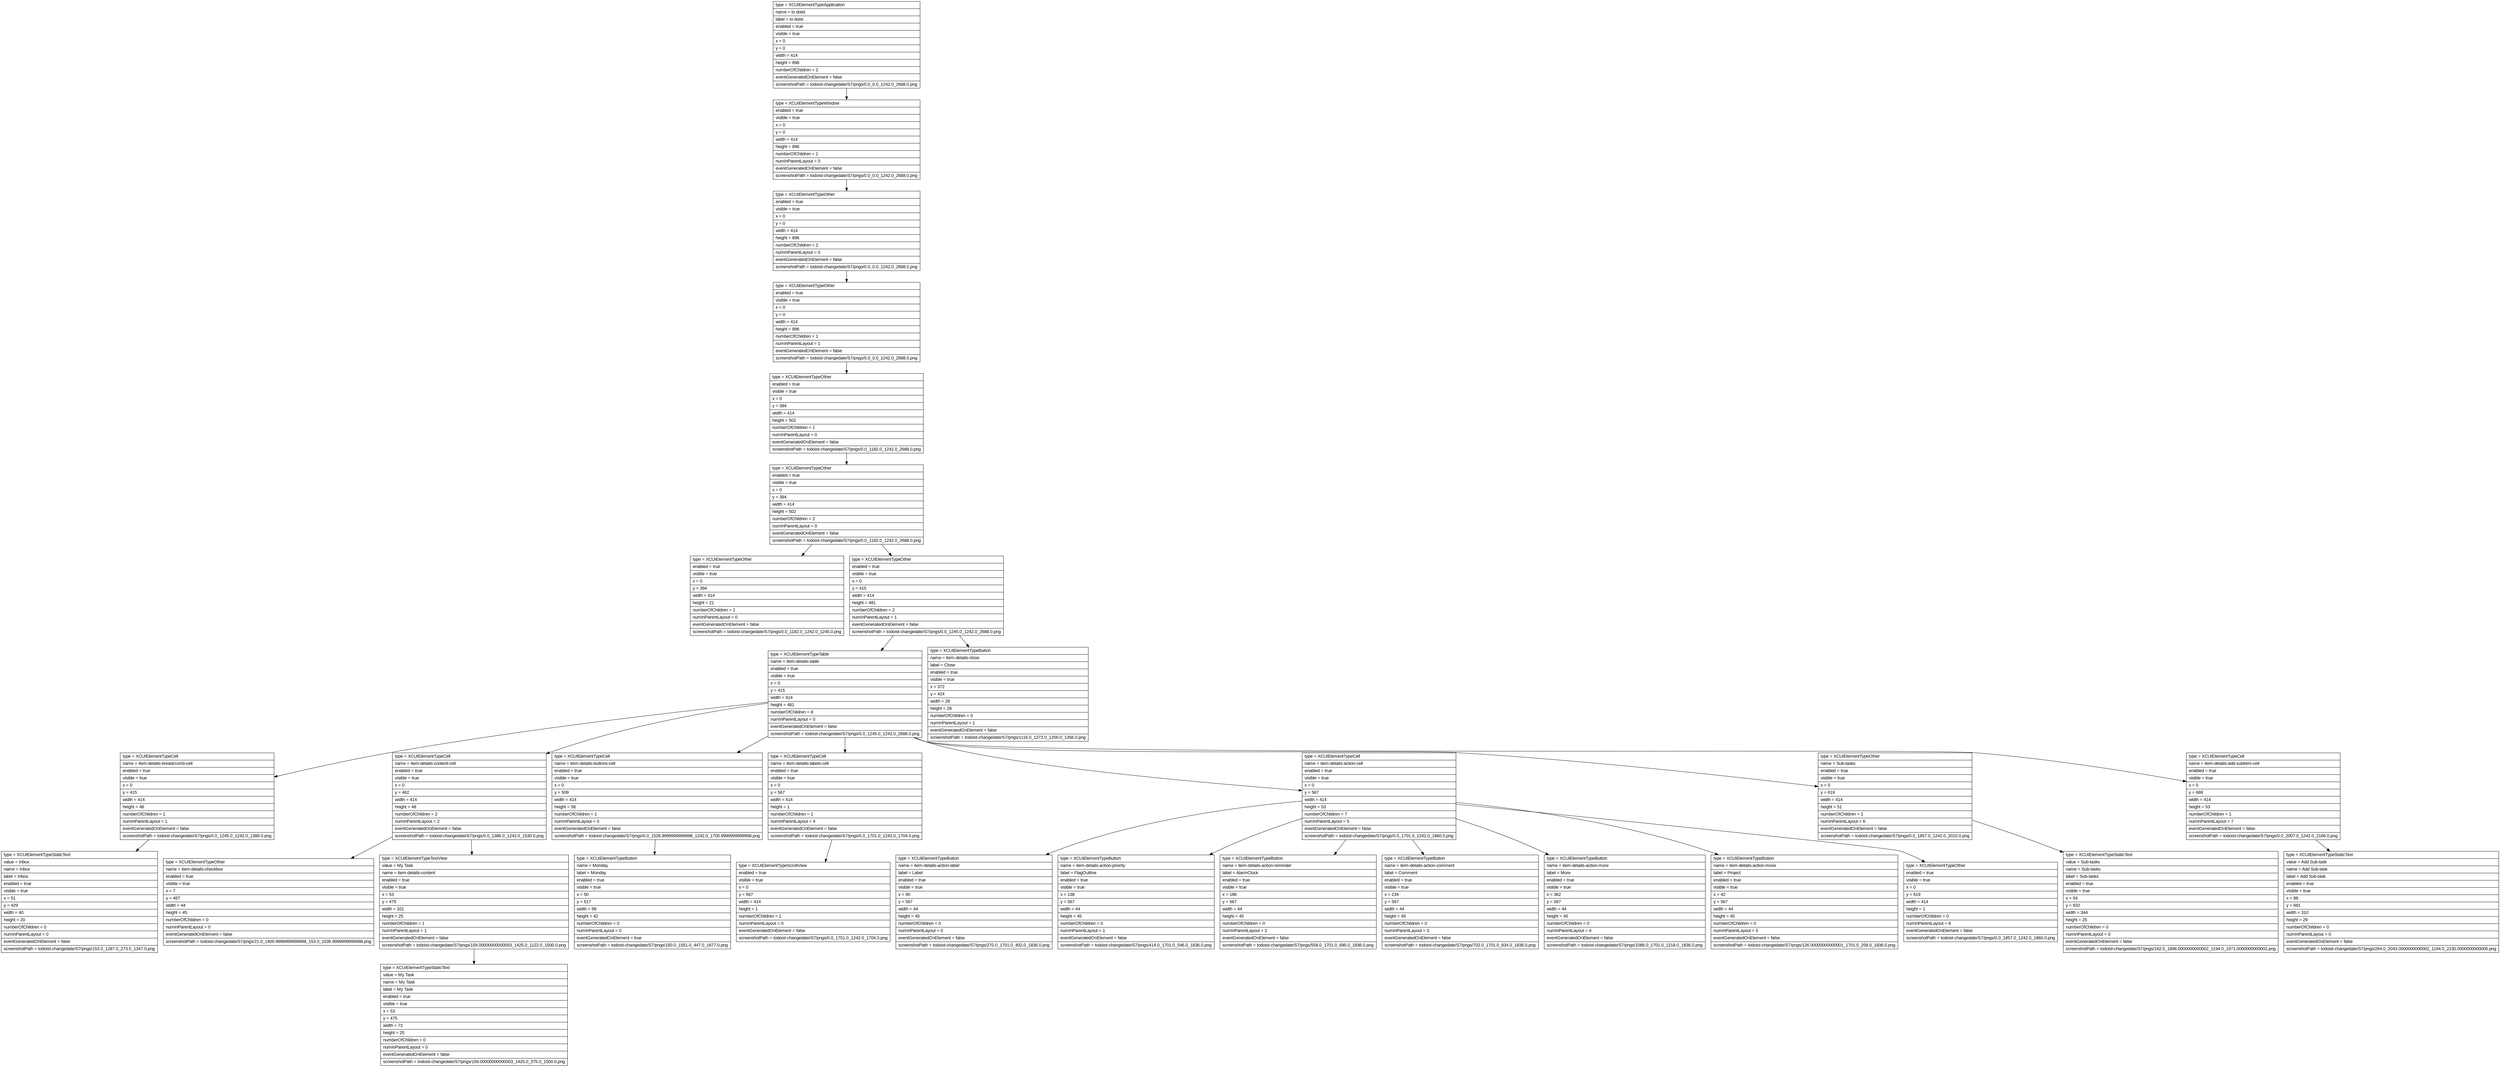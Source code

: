 digraph Layout {

	node [shape=record fontname=Arial];

	0	[label="{type = XCUIElementTypeApplication\l|name = to doist\l|label = to doist\l|enabled = true\l|visible = true\l|x = 0\l|y = 0\l|width = 414\l|height = 896\l|numberOfChildren = 2\l|eventGeneratedOnElement = false \l|screenshotPath = todoist-changedate/S7/pngs/0.0_0.0_1242.0_2688.0.png\l}"]
	1	[label="{type = XCUIElementTypeWindow\l|enabled = true\l|visible = true\l|x = 0\l|y = 0\l|width = 414\l|height = 896\l|numberOfChildren = 1\l|numInParentLayout = 0\l|eventGeneratedOnElement = false \l|screenshotPath = todoist-changedate/S7/pngs/0.0_0.0_1242.0_2688.0.png\l}"]
	2	[label="{type = XCUIElementTypeOther\l|enabled = true\l|visible = true\l|x = 0\l|y = 0\l|width = 414\l|height = 896\l|numberOfChildren = 2\l|numInParentLayout = 0\l|eventGeneratedOnElement = false \l|screenshotPath = todoist-changedate/S7/pngs/0.0_0.0_1242.0_2688.0.png\l}"]
	3	[label="{type = XCUIElementTypeOther\l|enabled = true\l|visible = true\l|x = 0\l|y = 0\l|width = 414\l|height = 896\l|numberOfChildren = 1\l|numInParentLayout = 1\l|eventGeneratedOnElement = false \l|screenshotPath = todoist-changedate/S7/pngs/0.0_0.0_1242.0_2688.0.png\l}"]
	4	[label="{type = XCUIElementTypeOther\l|enabled = true\l|visible = true\l|x = 0\l|y = 394\l|width = 414\l|height = 502\l|numberOfChildren = 1\l|numInParentLayout = 0\l|eventGeneratedOnElement = false \l|screenshotPath = todoist-changedate/S7/pngs/0.0_1182.0_1242.0_2688.0.png\l}"]
	5	[label="{type = XCUIElementTypeOther\l|enabled = true\l|visible = true\l|x = 0\l|y = 394\l|width = 414\l|height = 502\l|numberOfChildren = 2\l|numInParentLayout = 0\l|eventGeneratedOnElement = false \l|screenshotPath = todoist-changedate/S7/pngs/0.0_1182.0_1242.0_2688.0.png\l}"]
	6	[label="{type = XCUIElementTypeOther\l|enabled = true\l|visible = true\l|x = 0\l|y = 394\l|width = 414\l|height = 21\l|numberOfChildren = 1\l|numInParentLayout = 0\l|eventGeneratedOnElement = false \l|screenshotPath = todoist-changedate/S7/pngs/0.0_1182.0_1242.0_1245.0.png\l}"]
	7	[label="{type = XCUIElementTypeOther\l|enabled = true\l|visible = true\l|x = 0\l|y = 415\l|width = 414\l|height = 481\l|numberOfChildren = 2\l|numInParentLayout = 1\l|eventGeneratedOnElement = false \l|screenshotPath = todoist-changedate/S7/pngs/0.0_1245.0_1242.0_2688.0.png\l}"]
	8	[label="{type = XCUIElementTypeTable\l|name = item-details-table\l|enabled = true\l|visible = true\l|x = 0\l|y = 415\l|width = 414\l|height = 481\l|numberOfChildren = 8\l|numInParentLayout = 0\l|eventGeneratedOnElement = false \l|screenshotPath = todoist-changedate/S7/pngs/0.0_1245.0_1242.0_2688.0.png\l}"]
	9	[label="{type = XCUIElementTypeButton\l|name = item-details-close\l|label = Close\l|enabled = true\l|visible = true\l|x = 372\l|y = 424\l|width = 28\l|height = 28\l|numberOfChildren = 0\l|numInParentLayout = 1\l|eventGeneratedOnElement = false \l|screenshotPath = todoist-changedate/S7/pngs/1116.0_1272.0_1200.0_1356.0.png\l}"]
	10	[label="{type = XCUIElementTypeCell\l|name = item-details-breadcrumb-cell\l|enabled = true\l|visible = true\l|x = 0\l|y = 415\l|width = 414\l|height = 48\l|numberOfChildren = 1\l|numInParentLayout = 1\l|eventGeneratedOnElement = false \l|screenshotPath = todoist-changedate/S7/pngs/0.0_1245.0_1242.0_1389.0.png\l}"]
	11	[label="{type = XCUIElementTypeCell\l|name = item-details-content-cell\l|enabled = true\l|visible = true\l|x = 0\l|y = 462\l|width = 414\l|height = 48\l|numberOfChildren = 2\l|numInParentLayout = 2\l|eventGeneratedOnElement = false \l|screenshotPath = todoist-changedate/S7/pngs/0.0_1386.0_1242.0_1530.0.png\l}"]
	12	[label="{type = XCUIElementTypeCell\l|name = item-details-buttons-cell\l|enabled = true\l|visible = true\l|x = 0\l|y = 509\l|width = 414\l|height = 58\l|numberOfChildren = 1\l|numInParentLayout = 3\l|eventGeneratedOnElement = false \l|screenshotPath = todoist-changedate/S7/pngs/0.0_1526.9999999999998_1242.0_1700.9999999999998.png\l}"]
	13	[label="{type = XCUIElementTypeCell\l|name = item-details-labels-cell\l|enabled = true\l|visible = true\l|x = 0\l|y = 567\l|width = 414\l|height = 1\l|numberOfChildren = 1\l|numInParentLayout = 4\l|eventGeneratedOnElement = false \l|screenshotPath = todoist-changedate/S7/pngs/0.0_1701.0_1242.0_1704.0.png\l}"]
	14	[label="{type = XCUIElementTypeCell\l|name = item-details-action-cell\l|enabled = true\l|visible = true\l|x = 0\l|y = 567\l|width = 414\l|height = 53\l|numberOfChildren = 7\l|numInParentLayout = 5\l|eventGeneratedOnElement = false \l|screenshotPath = todoist-changedate/S7/pngs/0.0_1701.0_1242.0_1860.0.png\l}"]
	15	[label="{type = XCUIElementTypeOther\l|name = Sub-tasks\l|enabled = true\l|visible = true\l|x = 0\l|y = 619\l|width = 414\l|height = 51\l|numberOfChildren = 1\l|numInParentLayout = 6\l|eventGeneratedOnElement = false \l|screenshotPath = todoist-changedate/S7/pngs/0.0_1857.0_1242.0_2010.0.png\l}"]
	16	[label="{type = XCUIElementTypeCell\l|name = item-details-add-subitem-cell\l|enabled = true\l|visible = true\l|x = 0\l|y = 669\l|width = 414\l|height = 53\l|numberOfChildren = 1\l|numInParentLayout = 7\l|eventGeneratedOnElement = false \l|screenshotPath = todoist-changedate/S7/pngs/0.0_2007.0_1242.0_2166.0.png\l}"]
	17	[label="{type = XCUIElementTypeStaticText\l|value = Inbox\l|name = Inbox\l|label = Inbox\l|enabled = true\l|visible = true\l|x = 51\l|y = 429\l|width = 40\l|height = 20\l|numberOfChildren = 0\l|numInParentLayout = 0\l|eventGeneratedOnElement = false \l|screenshotPath = todoist-changedate/S7/pngs/153.0_1287.0_273.0_1347.0.png\l}"]
	18	[label="{type = XCUIElementTypeOther\l|name = item-details-checkbox\l|enabled = true\l|visible = true\l|x = 7\l|y = 467\l|width = 44\l|height = 45\l|numberOfChildren = 0\l|numInParentLayout = 0\l|eventGeneratedOnElement = false \l|screenshotPath = todoist-changedate/S7/pngs/21.0_1400.9999999999998_153.0_1535.9999999999998.png\l}"]
	19	[label="{type = XCUIElementTypeTextView\l|value = My Task\l|name = item-details-content\l|enabled = true\l|visible = true\l|x = 53\l|y = 475\l|width = 321\l|height = 25\l|numberOfChildren = 1\l|numInParentLayout = 1\l|eventGeneratedOnElement = false \l|screenshotPath = todoist-changedate/S7/pngs/159.00000000000003_1425.0_1122.0_1500.0.png\l}"]
	20	[label="{type = XCUIElementTypeButton\l|name = Monday\l|label = Monday\l|enabled = true\l|visible = true\l|x = 50\l|y = 517\l|width = 99\l|height = 42\l|numberOfChildren = 0\l|numInParentLayout = 0\l|eventGeneratedOnElement = true \l|screenshotPath = todoist-changedate/S7/pngs/150.0_1551.0_447.0_1677.0.png\l}"]
	21	[label="{type = XCUIElementTypeScrollView\l|enabled = true\l|visible = true\l|x = 0\l|y = 567\l|width = 414\l|height = 1\l|numberOfChildren = 1\l|numInParentLayout = 0\l|eventGeneratedOnElement = false \l|screenshotPath = todoist-changedate/S7/pngs/0.0_1701.0_1242.0_1704.0.png\l}"]
	22	[label="{type = XCUIElementTypeButton\l|name = item-details-action-label\l|label = Label\l|enabled = true\l|visible = true\l|x = 90\l|y = 567\l|width = 44\l|height = 45\l|numberOfChildren = 0\l|numInParentLayout = 0\l|eventGeneratedOnElement = false \l|screenshotPath = todoist-changedate/S7/pngs/270.0_1701.0_402.0_1836.0.png\l}"]
	23	[label="{type = XCUIElementTypeButton\l|name = item-details-action-priority\l|label = FlagOutline\l|enabled = true\l|visible = true\l|x = 138\l|y = 567\l|width = 44\l|height = 45\l|numberOfChildren = 0\l|numInParentLayout = 1\l|eventGeneratedOnElement = false \l|screenshotPath = todoist-changedate/S7/pngs/414.0_1701.0_546.0_1836.0.png\l}"]
	24	[label="{type = XCUIElementTypeButton\l|name = item-details-action-reminder\l|label = AlarmClock\l|enabled = true\l|visible = true\l|x = 186\l|y = 567\l|width = 44\l|height = 45\l|numberOfChildren = 0\l|numInParentLayout = 2\l|eventGeneratedOnElement = false \l|screenshotPath = todoist-changedate/S7/pngs/558.0_1701.0_690.0_1836.0.png\l}"]
	25	[label="{type = XCUIElementTypeButton\l|name = item-details-action-comment\l|label = Comment\l|enabled = true\l|visible = true\l|x = 234\l|y = 567\l|width = 44\l|height = 45\l|numberOfChildren = 0\l|numInParentLayout = 3\l|eventGeneratedOnElement = false \l|screenshotPath = todoist-changedate/S7/pngs/702.0_1701.0_834.0_1836.0.png\l}"]
	26	[label="{type = XCUIElementTypeButton\l|name = item-details-action-more\l|label = More\l|enabled = true\l|visible = true\l|x = 362\l|y = 567\l|width = 44\l|height = 45\l|numberOfChildren = 0\l|numInParentLayout = 4\l|eventGeneratedOnElement = false \l|screenshotPath = todoist-changedate/S7/pngs/1086.0_1701.0_1218.0_1836.0.png\l}"]
	27	[label="{type = XCUIElementTypeButton\l|name = item-details-action-move\l|label = Project\l|enabled = true\l|visible = true\l|x = 42\l|y = 567\l|width = 44\l|height = 45\l|numberOfChildren = 0\l|numInParentLayout = 5\l|eventGeneratedOnElement = false \l|screenshotPath = todoist-changedate/S7/pngs/126.00000000000001_1701.0_258.0_1836.0.png\l}"]
	28	[label="{type = XCUIElementTypeOther\l|enabled = true\l|visible = true\l|x = 0\l|y = 619\l|width = 414\l|height = 1\l|numberOfChildren = 0\l|numInParentLayout = 6\l|eventGeneratedOnElement = false \l|screenshotPath = todoist-changedate/S7/pngs/0.0_1857.0_1242.0_1860.0.png\l}"]
	29	[label="{type = XCUIElementTypeStaticText\l|value = Sub-tasks\l|name = Sub-tasks\l|label = Sub-tasks\l|enabled = true\l|visible = true\l|x = 54\l|y = 632\l|width = 344\l|height = 25\l|numberOfChildren = 0\l|numInParentLayout = 0\l|eventGeneratedOnElement = false \l|screenshotPath = todoist-changedate/S7/pngs/162.0_1896.0000000000002_1194.0_1971.0000000000002.png\l}"]
	30	[label="{type = XCUIElementTypeStaticText\l|value = Add Sub-task\l|name = Add Sub-task\l|label = Add Sub-task\l|enabled = true\l|visible = true\l|x = 88\l|y = 681\l|width = 310\l|height = 29\l|numberOfChildren = 0\l|numInParentLayout = 0\l|eventGeneratedOnElement = false \l|screenshotPath = todoist-changedate/S7/pngs/264.0_2043.0000000000002_1194.0_2130.0000000000005.png\l}"]
	31	[label="{type = XCUIElementTypeStaticText\l|value = My Task\l|name = My Task\l|label = My Task\l|enabled = true\l|visible = true\l|x = 53\l|y = 475\l|width = 72\l|height = 25\l|numberOfChildren = 0\l|numInParentLayout = 0\l|eventGeneratedOnElement = false \l|screenshotPath = todoist-changedate/S7/pngs/159.00000000000003_1425.0_375.0_1500.0.png\l}"]


	0 -> 1
	1 -> 2
	2 -> 3
	3 -> 4
	4 -> 5
	5 -> 6
	5 -> 7
	7 -> 8
	7 -> 9
	8 -> 10
	8 -> 11
	8 -> 12
	8 -> 13
	8 -> 14
	8 -> 15
	8 -> 16
	10 -> 17
	11 -> 18
	11 -> 19
	12 -> 20
	13 -> 21
	14 -> 22
	14 -> 23
	14 -> 24
	14 -> 25
	14 -> 26
	14 -> 27
	14 -> 28
	15 -> 29
	16 -> 30
	19 -> 31


}